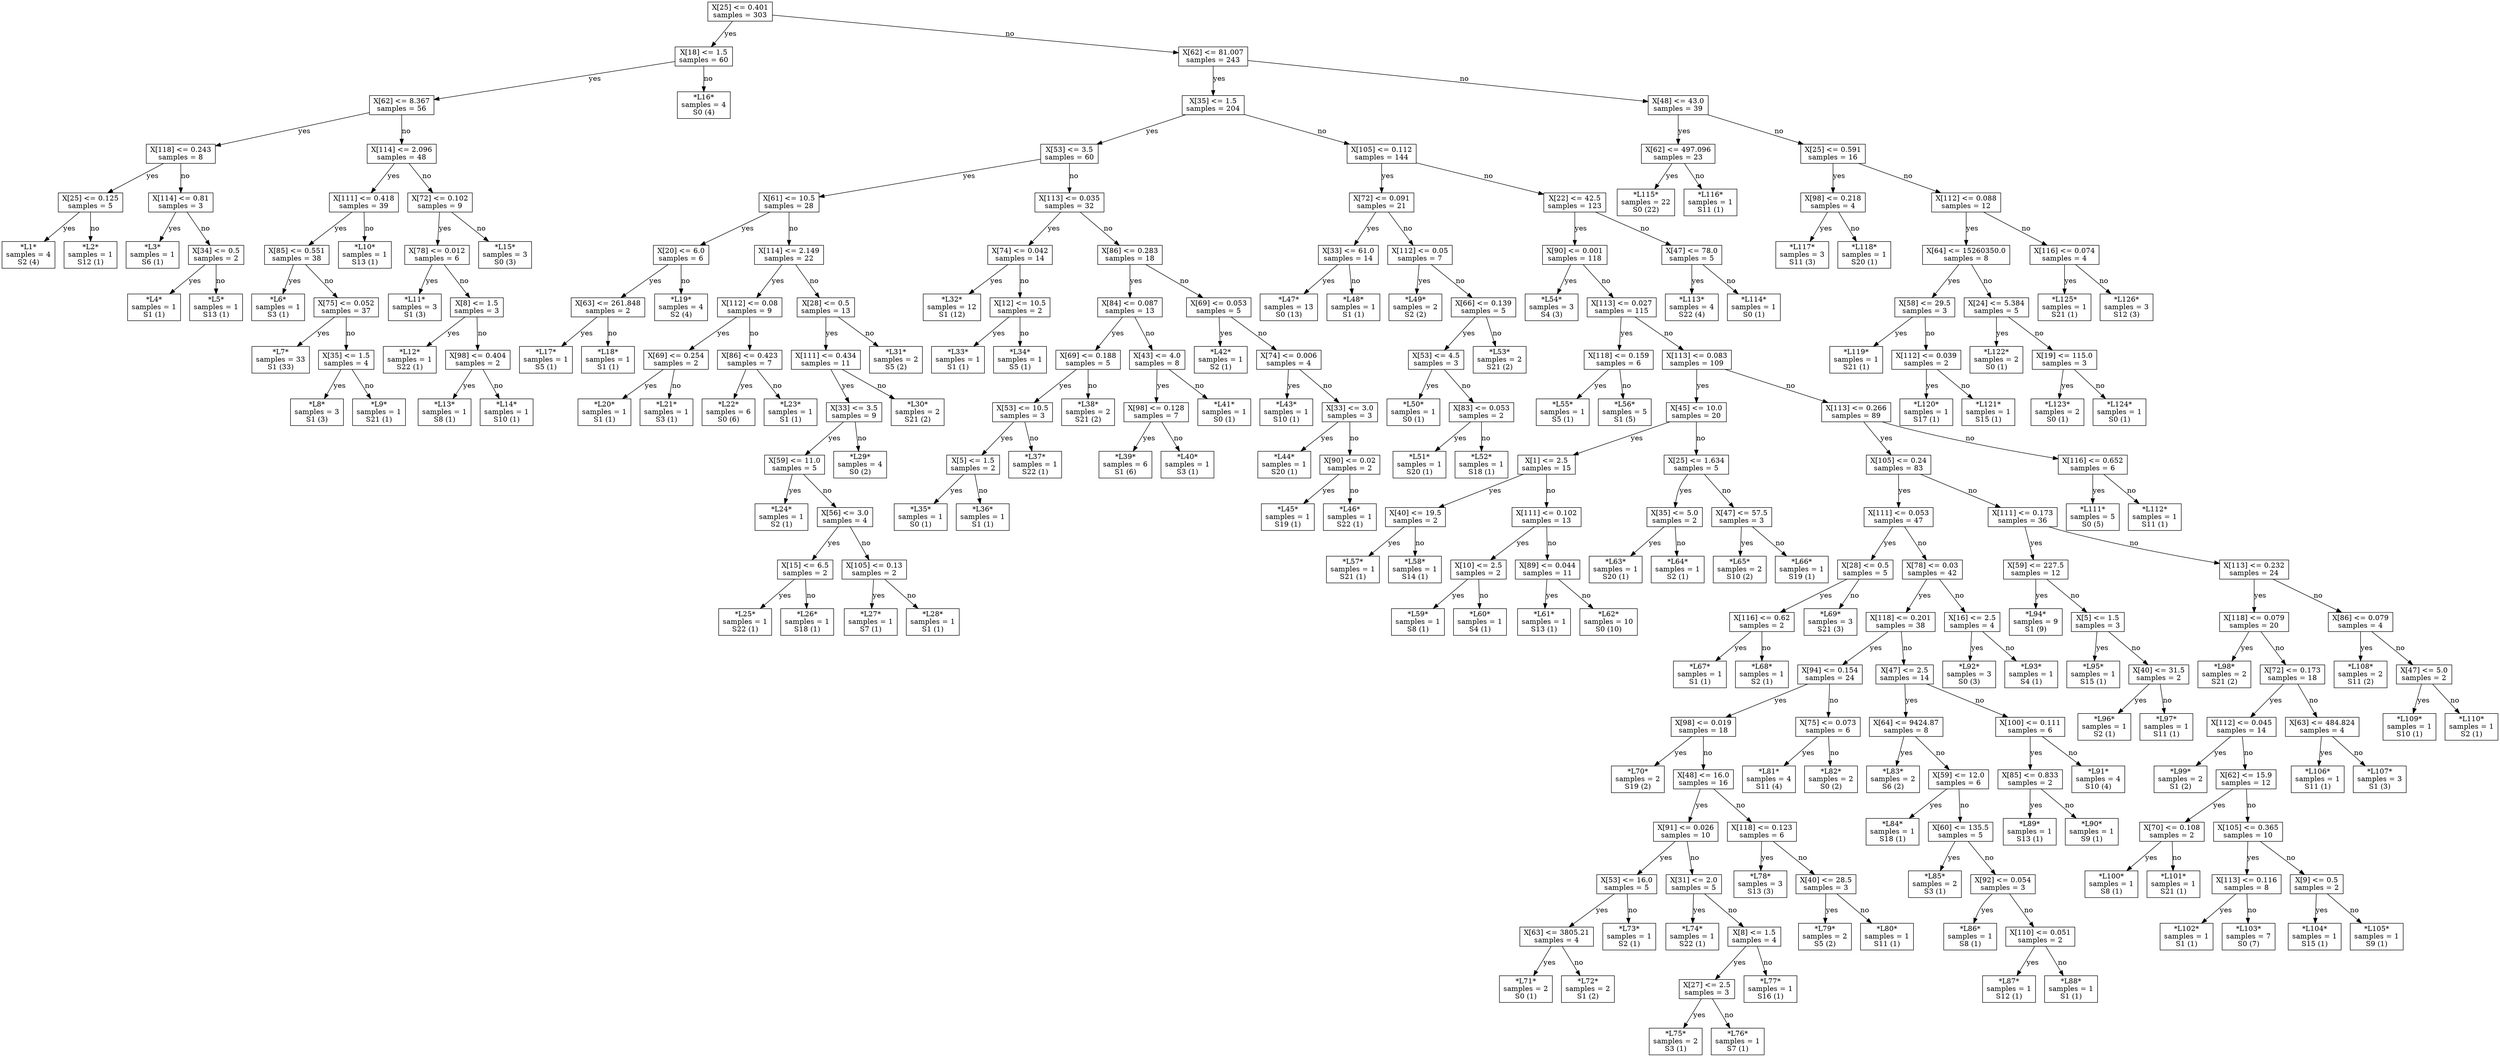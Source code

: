 digraph Tree {
node [shape=box] ;
0 [label="X[25] <= 0.401\nsamples = 303\n"] ;
1 [label="X[18] <= 1.5\nsamples = 60\n"] ;
0 -> 1 [label="yes"];
2 [label="X[62] <= 8.367\nsamples = 56\n"] ;
1 -> 2 [label="yes"];
3 [label="X[118] <= 0.243\nsamples = 8\n"] ;
2 -> 3 [label="yes"];
4 [label="X[25] <= 0.125\nsamples = 5\n"] ;
3 -> 4 [label="yes"];
5 [label="*L1*\nsamples = 4\nS2 (4)\n"] ;
4 -> 5 [label="yes"];
6 [label="*L2*\nsamples = 1\nS12 (1)\n"] ;
4 -> 6 [label="no"];
7 [label="X[114] <= 0.81\nsamples = 3\n"] ;
3 -> 7 [label="no"];
8 [label="*L3*\nsamples = 1\nS6 (1)\n"] ;
7 -> 8 [label="yes"];
9 [label="X[34] <= 0.5\nsamples = 2\n"] ;
7 -> 9 [label="no"];
10 [label="*L4*\nsamples = 1\nS1 (1)\n"] ;
9 -> 10 [label="yes"];
11 [label="*L5*\nsamples = 1\nS13 (1)\n"] ;
9 -> 11 [label="no"];
12 [label="X[114] <= 2.096\nsamples = 48\n"] ;
2 -> 12 [label="no"];
13 [label="X[111] <= 0.418\nsamples = 39\n"] ;
12 -> 13 [label="yes"];
14 [label="X[85] <= 0.551\nsamples = 38\n"] ;
13 -> 14 [label="yes"];
15 [label="*L6*\nsamples = 1\nS3 (1)\n"] ;
14 -> 15 [label="yes"];
16 [label="X[75] <= 0.052\nsamples = 37\n"] ;
14 -> 16 [label="no"];
17 [label="*L7*\nsamples = 33\nS1 (33)\n"] ;
16 -> 17 [label="yes"];
18 [label="X[35] <= 1.5\nsamples = 4\n"] ;
16 -> 18 [label="no"];
19 [label="*L8*\nsamples = 3\nS1 (3)\n"] ;
18 -> 19 [label="yes"];
20 [label="*L9*\nsamples = 1\nS21 (1)\n"] ;
18 -> 20 [label="no"];
21 [label="*L10*\nsamples = 1\nS13 (1)\n"] ;
13 -> 21 [label="no"];
22 [label="X[72] <= 0.102\nsamples = 9\n"] ;
12 -> 22 [label="no"];
23 [label="X[78] <= 0.012\nsamples = 6\n"] ;
22 -> 23 [label="yes"];
24 [label="*L11*\nsamples = 3\nS1 (3)\n"] ;
23 -> 24 [label="yes"];
25 [label="X[8] <= 1.5\nsamples = 3\n"] ;
23 -> 25 [label="no"];
26 [label="*L12*\nsamples = 1\nS22 (1)\n"] ;
25 -> 26 [label="yes"];
27 [label="X[98] <= 0.404\nsamples = 2\n"] ;
25 -> 27 [label="no"];
28 [label="*L13*\nsamples = 1\nS8 (1)\n"] ;
27 -> 28 [label="yes"];
29 [label="*L14*\nsamples = 1\nS10 (1)\n"] ;
27 -> 29 [label="no"];
30 [label="*L15*\nsamples = 3\nS0 (3)\n"] ;
22 -> 30 [label="no"];
31 [label="*L16*\nsamples = 4\nS0 (4)\n"] ;
1 -> 31 [label="no"];
32 [label="X[62] <= 81.007\nsamples = 243\n"] ;
0 -> 32 [label="no"];
33 [label="X[35] <= 1.5\nsamples = 204\n"] ;
32 -> 33 [label="yes"];
34 [label="X[53] <= 3.5\nsamples = 60\n"] ;
33 -> 34 [label="yes"];
35 [label="X[61] <= 10.5\nsamples = 28\n"] ;
34 -> 35 [label="yes"];
36 [label="X[20] <= 6.0\nsamples = 6\n"] ;
35 -> 36 [label="yes"];
37 [label="X[63] <= 261.848\nsamples = 2\n"] ;
36 -> 37 [label="yes"];
38 [label="*L17*\nsamples = 1\nS5 (1)\n"] ;
37 -> 38 [label="yes"];
39 [label="*L18*\nsamples = 1\nS1 (1)\n"] ;
37 -> 39 [label="no"];
40 [label="*L19*\nsamples = 4\nS2 (4)\n"] ;
36 -> 40 [label="no"];
41 [label="X[114] <= 2.149\nsamples = 22\n"] ;
35 -> 41 [label="no"];
42 [label="X[112] <= 0.08\nsamples = 9\n"] ;
41 -> 42 [label="yes"];
43 [label="X[69] <= 0.254\nsamples = 2\n"] ;
42 -> 43 [label="yes"];
44 [label="*L20*\nsamples = 1\nS1 (1)\n"] ;
43 -> 44 [label="yes"];
45 [label="*L21*\nsamples = 1\nS3 (1)\n"] ;
43 -> 45 [label="no"];
46 [label="X[86] <= 0.423\nsamples = 7\n"] ;
42 -> 46 [label="no"];
47 [label="*L22*\nsamples = 6\nS0 (6)\n"] ;
46 -> 47 [label="yes"];
48 [label="*L23*\nsamples = 1\nS1 (1)\n"] ;
46 -> 48 [label="no"];
49 [label="X[28] <= 0.5\nsamples = 13\n"] ;
41 -> 49 [label="no"];
50 [label="X[111] <= 0.434\nsamples = 11\n"] ;
49 -> 50 [label="yes"];
51 [label="X[33] <= 3.5\nsamples = 9\n"] ;
50 -> 51 [label="yes"];
52 [label="X[59] <= 11.0\nsamples = 5\n"] ;
51 -> 52 [label="yes"];
53 [label="*L24*\nsamples = 1\nS2 (1)\n"] ;
52 -> 53 [label="yes"];
54 [label="X[56] <= 3.0\nsamples = 4\n"] ;
52 -> 54 [label="no"];
55 [label="X[15] <= 6.5\nsamples = 2\n"] ;
54 -> 55 [label="yes"];
56 [label="*L25*\nsamples = 1\nS22 (1)\n"] ;
55 -> 56 [label="yes"];
57 [label="*L26*\nsamples = 1\nS18 (1)\n"] ;
55 -> 57 [label="no"];
58 [label="X[105] <= 0.13\nsamples = 2\n"] ;
54 -> 58 [label="no"];
59 [label="*L27*\nsamples = 1\nS7 (1)\n"] ;
58 -> 59 [label="yes"];
60 [label="*L28*\nsamples = 1\nS1 (1)\n"] ;
58 -> 60 [label="no"];
61 [label="*L29*\nsamples = 4\nS0 (2)\n"] ;
51 -> 61 [label="no"];
62 [label="*L30*\nsamples = 2\nS21 (2)\n"] ;
50 -> 62 [label="no"];
63 [label="*L31*\nsamples = 2\nS5 (2)\n"] ;
49 -> 63 [label="no"];
64 [label="X[113] <= 0.035\nsamples = 32\n"] ;
34 -> 64 [label="no"];
65 [label="X[74] <= 0.042\nsamples = 14\n"] ;
64 -> 65 [label="yes"];
66 [label="*L32*\nsamples = 12\nS1 (12)\n"] ;
65 -> 66 [label="yes"];
67 [label="X[12] <= 10.5\nsamples = 2\n"] ;
65 -> 67 [label="no"];
68 [label="*L33*\nsamples = 1\nS1 (1)\n"] ;
67 -> 68 [label="yes"];
69 [label="*L34*\nsamples = 1\nS5 (1)\n"] ;
67 -> 69 [label="no"];
70 [label="X[86] <= 0.283\nsamples = 18\n"] ;
64 -> 70 [label="no"];
71 [label="X[84] <= 0.087\nsamples = 13\n"] ;
70 -> 71 [label="yes"];
72 [label="X[69] <= 0.188\nsamples = 5\n"] ;
71 -> 72 [label="yes"];
73 [label="X[53] <= 10.5\nsamples = 3\n"] ;
72 -> 73 [label="yes"];
74 [label="X[5] <= 1.5\nsamples = 2\n"] ;
73 -> 74 [label="yes"];
75 [label="*L35*\nsamples = 1\nS0 (1)\n"] ;
74 -> 75 [label="yes"];
76 [label="*L36*\nsamples = 1\nS1 (1)\n"] ;
74 -> 76 [label="no"];
77 [label="*L37*\nsamples = 1\nS22 (1)\n"] ;
73 -> 77 [label="no"];
78 [label="*L38*\nsamples = 2\nS21 (2)\n"] ;
72 -> 78 [label="no"];
79 [label="X[43] <= 4.0\nsamples = 8\n"] ;
71 -> 79 [label="no"];
80 [label="X[98] <= 0.128\nsamples = 7\n"] ;
79 -> 80 [label="yes"];
81 [label="*L39*\nsamples = 6\nS1 (6)\n"] ;
80 -> 81 [label="yes"];
82 [label="*L40*\nsamples = 1\nS3 (1)\n"] ;
80 -> 82 [label="no"];
83 [label="*L41*\nsamples = 1\nS0 (1)\n"] ;
79 -> 83 [label="no"];
84 [label="X[69] <= 0.053\nsamples = 5\n"] ;
70 -> 84 [label="no"];
85 [label="*L42*\nsamples = 1\nS2 (1)\n"] ;
84 -> 85 [label="yes"];
86 [label="X[74] <= 0.006\nsamples = 4\n"] ;
84 -> 86 [label="no"];
87 [label="*L43*\nsamples = 1\nS10 (1)\n"] ;
86 -> 87 [label="yes"];
88 [label="X[33] <= 3.0\nsamples = 3\n"] ;
86 -> 88 [label="no"];
89 [label="*L44*\nsamples = 1\nS20 (1)\n"] ;
88 -> 89 [label="yes"];
90 [label="X[90] <= 0.02\nsamples = 2\n"] ;
88 -> 90 [label="no"];
91 [label="*L45*\nsamples = 1\nS19 (1)\n"] ;
90 -> 91 [label="yes"];
92 [label="*L46*\nsamples = 1\nS22 (1)\n"] ;
90 -> 92 [label="no"];
93 [label="X[105] <= 0.112\nsamples = 144\n"] ;
33 -> 93 [label="no"];
94 [label="X[72] <= 0.091\nsamples = 21\n"] ;
93 -> 94 [label="yes"];
95 [label="X[33] <= 61.0\nsamples = 14\n"] ;
94 -> 95 [label="yes"];
96 [label="*L47*\nsamples = 13\nS0 (13)\n"] ;
95 -> 96 [label="yes"];
97 [label="*L48*\nsamples = 1\nS1 (1)\n"] ;
95 -> 97 [label="no"];
98 [label="X[112] <= 0.05\nsamples = 7\n"] ;
94 -> 98 [label="no"];
99 [label="*L49*\nsamples = 2\nS2 (2)\n"] ;
98 -> 99 [label="yes"];
100 [label="X[66] <= 0.139\nsamples = 5\n"] ;
98 -> 100 [label="no"];
101 [label="X[53] <= 4.5\nsamples = 3\n"] ;
100 -> 101 [label="yes"];
102 [label="*L50*\nsamples = 1\nS0 (1)\n"] ;
101 -> 102 [label="yes"];
103 [label="X[83] <= 0.053\nsamples = 2\n"] ;
101 -> 103 [label="no"];
104 [label="*L51*\nsamples = 1\nS20 (1)\n"] ;
103 -> 104 [label="yes"];
105 [label="*L52*\nsamples = 1\nS18 (1)\n"] ;
103 -> 105 [label="no"];
106 [label="*L53*\nsamples = 2\nS21 (2)\n"] ;
100 -> 106 [label="no"];
107 [label="X[22] <= 42.5\nsamples = 123\n"] ;
93 -> 107 [label="no"];
108 [label="X[90] <= 0.001\nsamples = 118\n"] ;
107 -> 108 [label="yes"];
109 [label="*L54*\nsamples = 3\nS4 (3)\n"] ;
108 -> 109 [label="yes"];
110 [label="X[113] <= 0.027\nsamples = 115\n"] ;
108 -> 110 [label="no"];
111 [label="X[118] <= 0.159\nsamples = 6\n"] ;
110 -> 111 [label="yes"];
112 [label="*L55*\nsamples = 1\nS5 (1)\n"] ;
111 -> 112 [label="yes"];
113 [label="*L56*\nsamples = 5\nS1 (5)\n"] ;
111 -> 113 [label="no"];
114 [label="X[113] <= 0.083\nsamples = 109\n"] ;
110 -> 114 [label="no"];
115 [label="X[45] <= 10.0\nsamples = 20\n"] ;
114 -> 115 [label="yes"];
116 [label="X[1] <= 2.5\nsamples = 15\n"] ;
115 -> 116 [label="yes"];
117 [label="X[40] <= 19.5\nsamples = 2\n"] ;
116 -> 117 [label="yes"];
118 [label="*L57*\nsamples = 1\nS21 (1)\n"] ;
117 -> 118 [label="yes"];
119 [label="*L58*\nsamples = 1\nS14 (1)\n"] ;
117 -> 119 [label="no"];
120 [label="X[111] <= 0.102\nsamples = 13\n"] ;
116 -> 120 [label="no"];
121 [label="X[10] <= 2.5\nsamples = 2\n"] ;
120 -> 121 [label="yes"];
122 [label="*L59*\nsamples = 1\nS8 (1)\n"] ;
121 -> 122 [label="yes"];
123 [label="*L60*\nsamples = 1\nS4 (1)\n"] ;
121 -> 123 [label="no"];
124 [label="X[89] <= 0.044\nsamples = 11\n"] ;
120 -> 124 [label="no"];
125 [label="*L61*\nsamples = 1\nS13 (1)\n"] ;
124 -> 125 [label="yes"];
126 [label="*L62*\nsamples = 10\nS0 (10)\n"] ;
124 -> 126 [label="no"];
127 [label="X[25] <= 1.634\nsamples = 5\n"] ;
115 -> 127 [label="no"];
128 [label="X[35] <= 5.0\nsamples = 2\n"] ;
127 -> 128 [label="yes"];
129 [label="*L63*\nsamples = 1\nS20 (1)\n"] ;
128 -> 129 [label="yes"];
130 [label="*L64*\nsamples = 1\nS2 (1)\n"] ;
128 -> 130 [label="no"];
131 [label="X[47] <= 57.5\nsamples = 3\n"] ;
127 -> 131 [label="no"];
132 [label="*L65*\nsamples = 2\nS10 (2)\n"] ;
131 -> 132 [label="yes"];
133 [label="*L66*\nsamples = 1\nS19 (1)\n"] ;
131 -> 133 [label="no"];
134 [label="X[113] <= 0.266\nsamples = 89\n"] ;
114 -> 134 [label="no"];
135 [label="X[105] <= 0.24\nsamples = 83\n"] ;
134 -> 135 [label="yes"];
136 [label="X[111] <= 0.053\nsamples = 47\n"] ;
135 -> 136 [label="yes"];
137 [label="X[28] <= 0.5\nsamples = 5\n"] ;
136 -> 137 [label="yes"];
138 [label="X[116] <= 0.62\nsamples = 2\n"] ;
137 -> 138 [label="yes"];
139 [label="*L67*\nsamples = 1\nS1 (1)\n"] ;
138 -> 139 [label="yes"];
140 [label="*L68*\nsamples = 1\nS2 (1)\n"] ;
138 -> 140 [label="no"];
141 [label="*L69*\nsamples = 3\nS21 (3)\n"] ;
137 -> 141 [label="no"];
142 [label="X[78] <= 0.03\nsamples = 42\n"] ;
136 -> 142 [label="no"];
143 [label="X[118] <= 0.201\nsamples = 38\n"] ;
142 -> 143 [label="yes"];
144 [label="X[94] <= 0.154\nsamples = 24\n"] ;
143 -> 144 [label="yes"];
145 [label="X[98] <= 0.019\nsamples = 18\n"] ;
144 -> 145 [label="yes"];
146 [label="*L70*\nsamples = 2\nS19 (2)\n"] ;
145 -> 146 [label="yes"];
147 [label="X[48] <= 16.0\nsamples = 16\n"] ;
145 -> 147 [label="no"];
148 [label="X[91] <= 0.026\nsamples = 10\n"] ;
147 -> 148 [label="yes"];
149 [label="X[53] <= 16.0\nsamples = 5\n"] ;
148 -> 149 [label="yes"];
150 [label="X[63] <= 3805.21\nsamples = 4\n"] ;
149 -> 150 [label="yes"];
151 [label="*L71*\nsamples = 2\nS0 (1)\n"] ;
150 -> 151 [label="yes"];
152 [label="*L72*\nsamples = 2\nS1 (2)\n"] ;
150 -> 152 [label="no"];
153 [label="*L73*\nsamples = 1\nS2 (1)\n"] ;
149 -> 153 [label="no"];
154 [label="X[31] <= 2.0\nsamples = 5\n"] ;
148 -> 154 [label="no"];
155 [label="*L74*\nsamples = 1\nS22 (1)\n"] ;
154 -> 155 [label="yes"];
156 [label="X[8] <= 1.5\nsamples = 4\n"] ;
154 -> 156 [label="no"];
157 [label="X[27] <= 2.5\nsamples = 3\n"] ;
156 -> 157 [label="yes"];
158 [label="*L75*\nsamples = 2\nS3 (1)\n"] ;
157 -> 158 [label="yes"];
159 [label="*L76*\nsamples = 1\nS7 (1)\n"] ;
157 -> 159 [label="no"];
160 [label="*L77*\nsamples = 1\nS16 (1)\n"] ;
156 -> 160 [label="no"];
161 [label="X[118] <= 0.123\nsamples = 6\n"] ;
147 -> 161 [label="no"];
162 [label="*L78*\nsamples = 3\nS13 (3)\n"] ;
161 -> 162 [label="yes"];
163 [label="X[40] <= 28.5\nsamples = 3\n"] ;
161 -> 163 [label="no"];
164 [label="*L79*\nsamples = 2\nS5 (2)\n"] ;
163 -> 164 [label="yes"];
165 [label="*L80*\nsamples = 1\nS11 (1)\n"] ;
163 -> 165 [label="no"];
166 [label="X[75] <= 0.073\nsamples = 6\n"] ;
144 -> 166 [label="no"];
167 [label="*L81*\nsamples = 4\nS11 (4)\n"] ;
166 -> 167 [label="yes"];
168 [label="*L82*\nsamples = 2\nS0 (2)\n"] ;
166 -> 168 [label="no"];
169 [label="X[47] <= 2.5\nsamples = 14\n"] ;
143 -> 169 [label="no"];
170 [label="X[64] <= 9424.87\nsamples = 8\n"] ;
169 -> 170 [label="yes"];
171 [label="*L83*\nsamples = 2\nS6 (2)\n"] ;
170 -> 171 [label="yes"];
172 [label="X[59] <= 12.0\nsamples = 6\n"] ;
170 -> 172 [label="no"];
173 [label="*L84*\nsamples = 1\nS18 (1)\n"] ;
172 -> 173 [label="yes"];
174 [label="X[60] <= 135.5\nsamples = 5\n"] ;
172 -> 174 [label="no"];
175 [label="*L85*\nsamples = 2\nS3 (1)\n"] ;
174 -> 175 [label="yes"];
176 [label="X[92] <= 0.054\nsamples = 3\n"] ;
174 -> 176 [label="no"];
177 [label="*L86*\nsamples = 1\nS8 (1)\n"] ;
176 -> 177 [label="yes"];
178 [label="X[110] <= 0.051\nsamples = 2\n"] ;
176 -> 178 [label="no"];
179 [label="*L87*\nsamples = 1\nS12 (1)\n"] ;
178 -> 179 [label="yes"];
180 [label="*L88*\nsamples = 1\nS1 (1)\n"] ;
178 -> 180 [label="no"];
181 [label="X[100] <= 0.111\nsamples = 6\n"] ;
169 -> 181 [label="no"];
182 [label="X[85] <= 0.833\nsamples = 2\n"] ;
181 -> 182 [label="yes"];
183 [label="*L89*\nsamples = 1\nS13 (1)\n"] ;
182 -> 183 [label="yes"];
184 [label="*L90*\nsamples = 1\nS9 (1)\n"] ;
182 -> 184 [label="no"];
185 [label="*L91*\nsamples = 4\nS10 (4)\n"] ;
181 -> 185 [label="no"];
186 [label="X[16] <= 2.5\nsamples = 4\n"] ;
142 -> 186 [label="no"];
187 [label="*L92*\nsamples = 3\nS0 (3)\n"] ;
186 -> 187 [label="yes"];
188 [label="*L93*\nsamples = 1\nS4 (1)\n"] ;
186 -> 188 [label="no"];
189 [label="X[111] <= 0.173\nsamples = 36\n"] ;
135 -> 189 [label="no"];
190 [label="X[59] <= 227.5\nsamples = 12\n"] ;
189 -> 190 [label="yes"];
191 [label="*L94*\nsamples = 9\nS1 (9)\n"] ;
190 -> 191 [label="yes"];
192 [label="X[5] <= 1.5\nsamples = 3\n"] ;
190 -> 192 [label="no"];
193 [label="*L95*\nsamples = 1\nS15 (1)\n"] ;
192 -> 193 [label="yes"];
194 [label="X[40] <= 31.5\nsamples = 2\n"] ;
192 -> 194 [label="no"];
195 [label="*L96*\nsamples = 1\nS2 (1)\n"] ;
194 -> 195 [label="yes"];
196 [label="*L97*\nsamples = 1\nS11 (1)\n"] ;
194 -> 196 [label="no"];
197 [label="X[113] <= 0.232\nsamples = 24\n"] ;
189 -> 197 [label="no"];
198 [label="X[118] <= 0.079\nsamples = 20\n"] ;
197 -> 198 [label="yes"];
199 [label="*L98*\nsamples = 2\nS21 (2)\n"] ;
198 -> 199 [label="yes"];
200 [label="X[72] <= 0.173\nsamples = 18\n"] ;
198 -> 200 [label="no"];
201 [label="X[112] <= 0.045\nsamples = 14\n"] ;
200 -> 201 [label="yes"];
202 [label="*L99*\nsamples = 2\nS1 (2)\n"] ;
201 -> 202 [label="yes"];
203 [label="X[62] <= 15.9\nsamples = 12\n"] ;
201 -> 203 [label="no"];
204 [label="X[70] <= 0.108\nsamples = 2\n"] ;
203 -> 204 [label="yes"];
205 [label="*L100*\nsamples = 1\nS8 (1)\n"] ;
204 -> 205 [label="yes"];
206 [label="*L101*\nsamples = 1\nS21 (1)\n"] ;
204 -> 206 [label="no"];
207 [label="X[105] <= 0.365\nsamples = 10\n"] ;
203 -> 207 [label="no"];
208 [label="X[113] <= 0.116\nsamples = 8\n"] ;
207 -> 208 [label="yes"];
209 [label="*L102*\nsamples = 1\nS1 (1)\n"] ;
208 -> 209 [label="yes"];
210 [label="*L103*\nsamples = 7\nS0 (7)\n"] ;
208 -> 210 [label="no"];
211 [label="X[9] <= 0.5\nsamples = 2\n"] ;
207 -> 211 [label="no"];
212 [label="*L104*\nsamples = 1\nS15 (1)\n"] ;
211 -> 212 [label="yes"];
213 [label="*L105*\nsamples = 1\nS9 (1)\n"] ;
211 -> 213 [label="no"];
214 [label="X[63] <= 484.824\nsamples = 4\n"] ;
200 -> 214 [label="no"];
215 [label="*L106*\nsamples = 1\nS11 (1)\n"] ;
214 -> 215 [label="yes"];
216 [label="*L107*\nsamples = 3\nS1 (3)\n"] ;
214 -> 216 [label="no"];
217 [label="X[86] <= 0.079\nsamples = 4\n"] ;
197 -> 217 [label="no"];
218 [label="*L108*\nsamples = 2\nS11 (2)\n"] ;
217 -> 218 [label="yes"];
219 [label="X[47] <= 5.0\nsamples = 2\n"] ;
217 -> 219 [label="no"];
220 [label="*L109*\nsamples = 1\nS10 (1)\n"] ;
219 -> 220 [label="yes"];
221 [label="*L110*\nsamples = 1\nS2 (1)\n"] ;
219 -> 221 [label="no"];
222 [label="X[116] <= 0.652\nsamples = 6\n"] ;
134 -> 222 [label="no"];
223 [label="*L111*\nsamples = 5\nS0 (5)\n"] ;
222 -> 223 [label="yes"];
224 [label="*L112*\nsamples = 1\nS11 (1)\n"] ;
222 -> 224 [label="no"];
225 [label="X[47] <= 78.0\nsamples = 5\n"] ;
107 -> 225 [label="no"];
226 [label="*L113*\nsamples = 4\nS22 (4)\n"] ;
225 -> 226 [label="yes"];
227 [label="*L114*\nsamples = 1\nS0 (1)\n"] ;
225 -> 227 [label="no"];
228 [label="X[48] <= 43.0\nsamples = 39\n"] ;
32 -> 228 [label="no"];
229 [label="X[62] <= 497.096\nsamples = 23\n"] ;
228 -> 229 [label="yes"];
230 [label="*L115*\nsamples = 22\nS0 (22)\n"] ;
229 -> 230 [label="yes"];
231 [label="*L116*\nsamples = 1\nS11 (1)\n"] ;
229 -> 231 [label="no"];
232 [label="X[25] <= 0.591\nsamples = 16\n"] ;
228 -> 232 [label="no"];
233 [label="X[98] <= 0.218\nsamples = 4\n"] ;
232 -> 233 [label="yes"];
234 [label="*L117*\nsamples = 3\nS11 (3)\n"] ;
233 -> 234 [label="yes"];
235 [label="*L118*\nsamples = 1\nS20 (1)\n"] ;
233 -> 235 [label="no"];
236 [label="X[112] <= 0.088\nsamples = 12\n"] ;
232 -> 236 [label="no"];
237 [label="X[64] <= 15260350.0\nsamples = 8\n"] ;
236 -> 237 [label="yes"];
238 [label="X[58] <= 29.5\nsamples = 3\n"] ;
237 -> 238 [label="yes"];
239 [label="*L119*\nsamples = 1\nS21 (1)\n"] ;
238 -> 239 [label="yes"];
240 [label="X[112] <= 0.039\nsamples = 2\n"] ;
238 -> 240 [label="no"];
241 [label="*L120*\nsamples = 1\nS17 (1)\n"] ;
240 -> 241 [label="yes"];
242 [label="*L121*\nsamples = 1\nS15 (1)\n"] ;
240 -> 242 [label="no"];
243 [label="X[24] <= 5.384\nsamples = 5\n"] ;
237 -> 243 [label="no"];
244 [label="*L122*\nsamples = 2\nS0 (1)\n"] ;
243 -> 244 [label="yes"];
245 [label="X[19] <= 115.0\nsamples = 3\n"] ;
243 -> 245 [label="no"];
246 [label="*L123*\nsamples = 2\nS0 (1)\n"] ;
245 -> 246 [label="yes"];
247 [label="*L124*\nsamples = 1\nS0 (1)\n"] ;
245 -> 247 [label="no"];
248 [label="X[116] <= 0.074\nsamples = 4\n"] ;
236 -> 248 [label="no"];
249 [label="*L125*\nsamples = 1\nS21 (1)\n"] ;
248 -> 249 [label="yes"];
250 [label="*L126*\nsamples = 3\nS12 (3)\n"] ;
248 -> 250 [label="no"];
}
